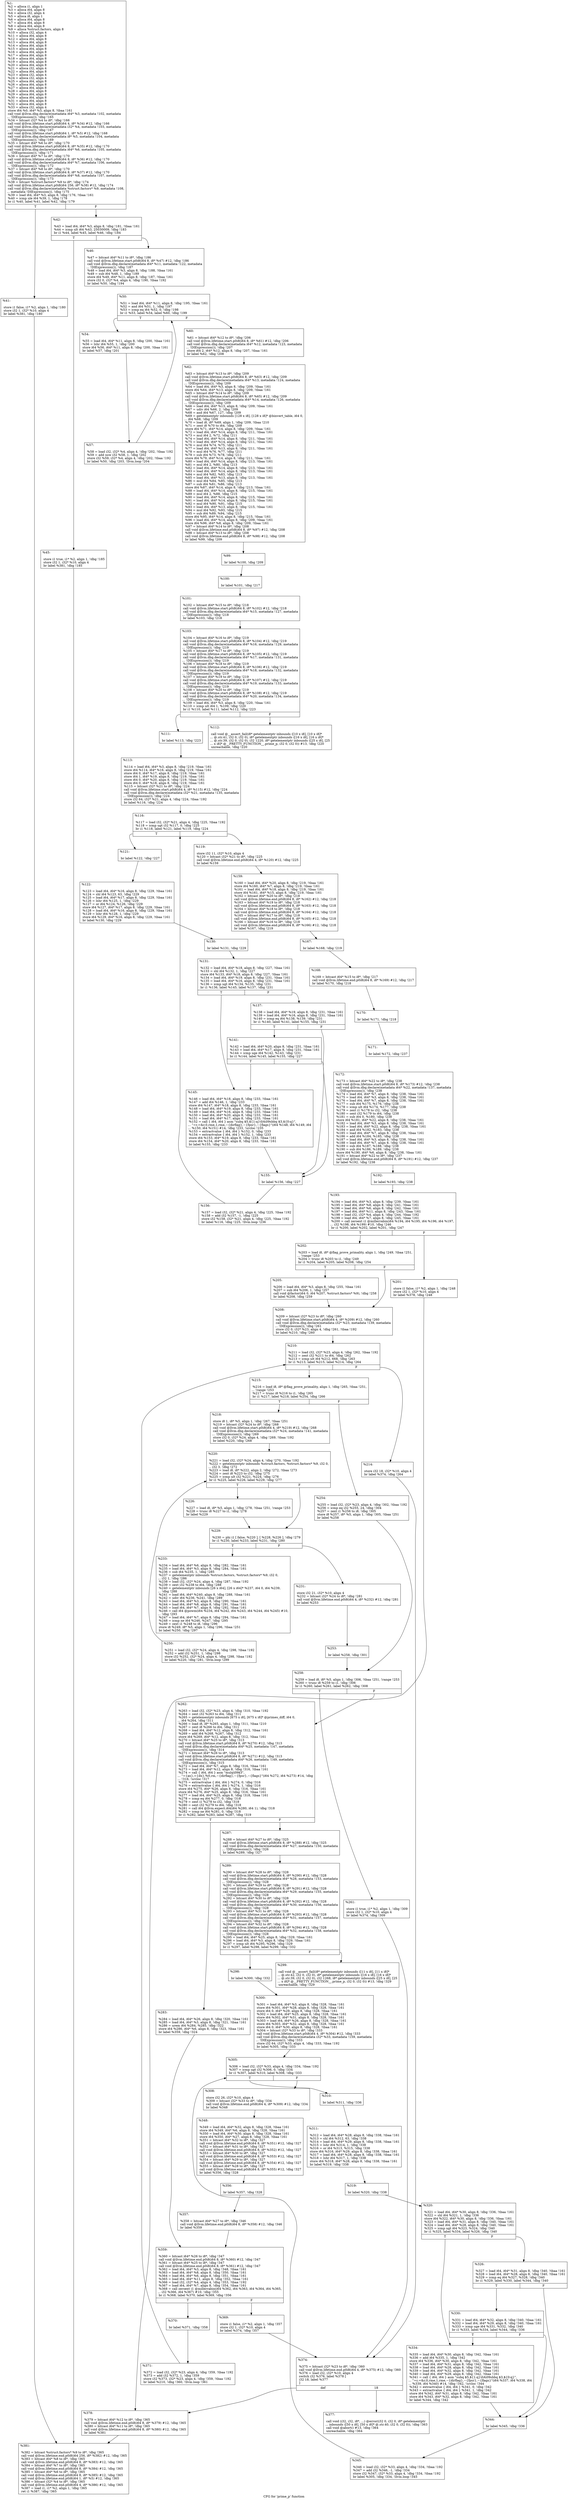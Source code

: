 digraph "CFG for 'prime_p' function" {
	label="CFG for 'prime_p' function";

	Node0x2538ce0 [shape=record,label="{%1:\l  %2 = alloca i1, align 1\l  %3 = alloca i64, align 8\l  %4 = alloca i32, align 4\l  %5 = alloca i8, align 1\l  %6 = alloca i64, align 8\l  %7 = alloca i64, align 8\l  %8 = alloca i64, align 8\l  %9 = alloca %struct.factors, align 8\l  %10 = alloca i32, align 4\l  %11 = alloca i64, align 8\l  %12 = alloca i64, align 8\l  %13 = alloca i64, align 8\l  %14 = alloca i64, align 8\l  %15 = alloca i64, align 8\l  %16 = alloca i64, align 8\l  %17 = alloca i64, align 8\l  %18 = alloca i64, align 8\l  %19 = alloca i64, align 8\l  %20 = alloca i64, align 8\l  %21 = alloca i32, align 4\l  %22 = alloca i64, align 8\l  %23 = alloca i32, align 4\l  %24 = alloca i32, align 4\l  %25 = alloca i64, align 8\l  %26 = alloca i64, align 8\l  %27 = alloca i64, align 8\l  %28 = alloca i64, align 8\l  %29 = alloca i64, align 8\l  %30 = alloca i64, align 8\l  %31 = alloca i64, align 8\l  %32 = alloca i64, align 8\l  %33 = alloca i32, align 4\l  store i64 %0, i64* %3, align 8, !tbaa !161\l  call void @llvm.dbg.declare(metadata i64* %3, metadata !102, metadata\l... !DIExpression()), !dbg !165\l  %34 = bitcast i32* %4 to i8*, !dbg !166\l  call void @llvm.lifetime.start.p0i8(i64 4, i8* %34) #12, !dbg !166\l  call void @llvm.dbg.declare(metadata i32* %4, metadata !103, metadata\l... !DIExpression()), !dbg !167\l  call void @llvm.lifetime.start.p0i8(i64 1, i8* %5) #12, !dbg !168\l  call void @llvm.dbg.declare(metadata i8* %5, metadata !104, metadata\l... !DIExpression()), !dbg !169\l  %35 = bitcast i64* %6 to i8*, !dbg !170\l  call void @llvm.lifetime.start.p0i8(i64 8, i8* %35) #12, !dbg !170\l  call void @llvm.dbg.declare(metadata i64* %6, metadata !105, metadata\l... !DIExpression()), !dbg !171\l  %36 = bitcast i64* %7 to i8*, !dbg !170\l  call void @llvm.lifetime.start.p0i8(i64 8, i8* %36) #12, !dbg !170\l  call void @llvm.dbg.declare(metadata i64* %7, metadata !106, metadata\l... !DIExpression()), !dbg !172\l  %37 = bitcast i64* %8 to i8*, !dbg !170\l  call void @llvm.lifetime.start.p0i8(i64 8, i8* %37) #12, !dbg !170\l  call void @llvm.dbg.declare(metadata i64* %8, metadata !107, metadata\l... !DIExpression()), !dbg !173\l  %38 = bitcast %struct.factors* %9 to i8*, !dbg !174\l  call void @llvm.lifetime.start.p0i8(i64 256, i8* %38) #12, !dbg !174\l  call void @llvm.dbg.declare(metadata %struct.factors* %9, metadata !108,\l... metadata !DIExpression()), !dbg !175\l  %39 = load i64, i64* %3, align 8, !dbg !176, !tbaa !161\l  %40 = icmp ule i64 %39, 1, !dbg !178\l  br i1 %40, label %41, label %42, !dbg !179\l|{<s0>T|<s1>F}}"];
	Node0x2538ce0:s0 -> Node0x2626470;
	Node0x2538ce0:s1 -> Node0x26264c0;
	Node0x2626470 [shape=record,label="{%41:\l\l  store i1 false, i1* %2, align 1, !dbg !180\l  store i32 1, i32* %10, align 4\l  br label %381, !dbg !180\l}"];
	Node0x2626470 -> Node0x2627dc0;
	Node0x26264c0 [shape=record,label="{%42:\l\l  %43 = load i64, i64* %3, align 8, !dbg !181, !tbaa !161\l  %44 = icmp ult i64 %43, 25030009, !dbg !183\l  br i1 %44, label %45, label %46, !dbg !184\l|{<s0>T|<s1>F}}"];
	Node0x26264c0:s0 -> Node0x2626510;
	Node0x26264c0:s1 -> Node0x2626560;
	Node0x2626510 [shape=record,label="{%45:\l\l  store i1 true, i1* %2, align 1, !dbg !185\l  store i32 1, i32* %10, align 4\l  br label %381, !dbg !185\l}"];
	Node0x2626510 -> Node0x2627dc0;
	Node0x2626560 [shape=record,label="{%46:\l\l  %47 = bitcast i64* %11 to i8*, !dbg !186\l  call void @llvm.lifetime.start.p0i8(i64 8, i8* %47) #12, !dbg !186\l  call void @llvm.dbg.declare(metadata i64* %11, metadata !122, metadata\l... !DIExpression()), !dbg !187\l  %48 = load i64, i64* %3, align 8, !dbg !188, !tbaa !161\l  %49 = sub i64 %48, 1, !dbg !189\l  store i64 %49, i64* %11, align 8, !dbg !187, !tbaa !161\l  store i32 0, i32* %4, align 4, !dbg !190, !tbaa !192\l  br label %50, !dbg !194\l}"];
	Node0x2626560 -> Node0x26265b0;
	Node0x26265b0 [shape=record,label="{%50:\l\l  %51 = load i64, i64* %11, align 8, !dbg !195, !tbaa !161\l  %52 = and i64 %51, 1, !dbg !197\l  %53 = icmp eq i64 %52, 0, !dbg !198\l  br i1 %53, label %54, label %60, !dbg !199\l|{<s0>T|<s1>F}}"];
	Node0x26265b0:s0 -> Node0x2626600;
	Node0x26265b0:s1 -> Node0x26266a0;
	Node0x2626600 [shape=record,label="{%54:\l\l  %55 = load i64, i64* %11, align 8, !dbg !200, !tbaa !161\l  %56 = lshr i64 %55, 1, !dbg !200\l  store i64 %56, i64* %11, align 8, !dbg !200, !tbaa !161\l  br label %57, !dbg !201\l}"];
	Node0x2626600 -> Node0x2626650;
	Node0x2626650 [shape=record,label="{%57:\l\l  %58 = load i32, i32* %4, align 4, !dbg !202, !tbaa !192\l  %59 = add nsw i32 %58, 1, !dbg !202\l  store i32 %59, i32* %4, align 4, !dbg !202, !tbaa !192\l  br label %50, !dbg !203, !llvm.loop !204\l}"];
	Node0x2626650 -> Node0x26265b0;
	Node0x26266a0 [shape=record,label="{%60:\l\l  %61 = bitcast i64* %12 to i8*, !dbg !206\l  call void @llvm.lifetime.start.p0i8(i64 8, i8* %61) #12, !dbg !206\l  call void @llvm.dbg.declare(metadata i64* %12, metadata !123, metadata\l... !DIExpression()), !dbg !207\l  store i64 2, i64* %12, align 8, !dbg !207, !tbaa !161\l  br label %62, !dbg !208\l}"];
	Node0x26266a0 -> Node0x26266f0;
	Node0x26266f0 [shape=record,label="{%62:\l\l  %63 = bitcast i64* %13 to i8*, !dbg !209\l  call void @llvm.lifetime.start.p0i8(i64 8, i8* %63) #12, !dbg !209\l  call void @llvm.dbg.declare(metadata i64* %13, metadata !124, metadata\l... !DIExpression()), !dbg !209\l  %64 = load i64, i64* %3, align 8, !dbg !209, !tbaa !161\l  store i64 %64, i64* %13, align 8, !dbg !209, !tbaa !161\l  %65 = bitcast i64* %14 to i8*, !dbg !209\l  call void @llvm.lifetime.start.p0i8(i64 8, i8* %65) #12, !dbg !209\l  call void @llvm.dbg.declare(metadata i64* %14, metadata !126, metadata\l... !DIExpression()), !dbg !209\l  %66 = load i64, i64* %13, align 8, !dbg !209, !tbaa !161\l  %67 = udiv i64 %66, 2, !dbg !209\l  %68 = and i64 %67, 127, !dbg !209\l  %69 = getelementptr inbounds [128 x i8], [128 x i8]* @binvert_table, i64 0,\l... i64 %68, !dbg !209\l  %70 = load i8, i8* %69, align 1, !dbg !209, !tbaa !210\l  %71 = zext i8 %70 to i64, !dbg !209\l  store i64 %71, i64* %14, align 8, !dbg !209, !tbaa !161\l  %72 = load i64, i64* %14, align 8, !dbg !211, !tbaa !161\l  %73 = mul i64 2, %72, !dbg !211\l  %74 = load i64, i64* %14, align 8, !dbg !211, !tbaa !161\l  %75 = load i64, i64* %14, align 8, !dbg !211, !tbaa !161\l  %76 = mul i64 %74, %75, !dbg !211\l  %77 = load i64, i64* %13, align 8, !dbg !211, !tbaa !161\l  %78 = mul i64 %76, %77, !dbg !211\l  %79 = sub i64 %73, %78, !dbg !211\l  store i64 %79, i64* %14, align 8, !dbg !211, !tbaa !161\l  %80 = load i64, i64* %14, align 8, !dbg !213, !tbaa !161\l  %81 = mul i64 2, %80, !dbg !213\l  %82 = load i64, i64* %14, align 8, !dbg !213, !tbaa !161\l  %83 = load i64, i64* %14, align 8, !dbg !213, !tbaa !161\l  %84 = mul i64 %82, %83, !dbg !213\l  %85 = load i64, i64* %13, align 8, !dbg !213, !tbaa !161\l  %86 = mul i64 %84, %85, !dbg !213\l  %87 = sub i64 %81, %86, !dbg !213\l  store i64 %87, i64* %14, align 8, !dbg !213, !tbaa !161\l  %88 = load i64, i64* %14, align 8, !dbg !215, !tbaa !161\l  %89 = mul i64 2, %88, !dbg !215\l  %90 = load i64, i64* %14, align 8, !dbg !215, !tbaa !161\l  %91 = load i64, i64* %14, align 8, !dbg !215, !tbaa !161\l  %92 = mul i64 %90, %91, !dbg !215\l  %93 = load i64, i64* %13, align 8, !dbg !215, !tbaa !161\l  %94 = mul i64 %92, %93, !dbg !215\l  %95 = sub i64 %89, %94, !dbg !215\l  store i64 %95, i64* %14, align 8, !dbg !215, !tbaa !161\l  %96 = load i64, i64* %14, align 8, !dbg !209, !tbaa !161\l  store i64 %96, i64* %8, align 8, !dbg !209, !tbaa !161\l  %97 = bitcast i64* %14 to i8*, !dbg !208\l  call void @llvm.lifetime.end.p0i8(i64 8, i8* %97) #12, !dbg !208\l  %98 = bitcast i64* %13 to i8*, !dbg !208\l  call void @llvm.lifetime.end.p0i8(i64 8, i8* %98) #12, !dbg !208\l  br label %99, !dbg !209\l}"];
	Node0x26266f0 -> Node0x2626740;
	Node0x2626740 [shape=record,label="{%99:\l\l  br label %100, !dbg !209\l}"];
	Node0x2626740 -> Node0x2626790;
	Node0x2626790 [shape=record,label="{%100:\l\l  br label %101, !dbg !217\l}"];
	Node0x2626790 -> Node0x26267e0;
	Node0x26267e0 [shape=record,label="{%101:\l\l  %102 = bitcast i64* %15 to i8*, !dbg !218\l  call void @llvm.lifetime.start.p0i8(i64 8, i8* %102) #12, !dbg !218\l  call void @llvm.dbg.declare(metadata i64* %15, metadata !127, metadata\l... !DIExpression()), !dbg !218\l  br label %103, !dbg !218\l}"];
	Node0x26267e0 -> Node0x2626830;
	Node0x2626830 [shape=record,label="{%103:\l\l  %104 = bitcast i64* %16 to i8*, !dbg !219\l  call void @llvm.lifetime.start.p0i8(i64 8, i8* %104) #12, !dbg !219\l  call void @llvm.dbg.declare(metadata i64* %16, metadata !129, metadata\l... !DIExpression()), !dbg !219\l  %105 = bitcast i64* %17 to i8*, !dbg !219\l  call void @llvm.lifetime.start.p0i8(i64 8, i8* %105) #12, !dbg !219\l  call void @llvm.dbg.declare(metadata i64* %17, metadata !131, metadata\l... !DIExpression()), !dbg !219\l  %106 = bitcast i64* %18 to i8*, !dbg !219\l  call void @llvm.lifetime.start.p0i8(i64 8, i8* %106) #12, !dbg !219\l  call void @llvm.dbg.declare(metadata i64* %18, metadata !132, metadata\l... !DIExpression()), !dbg !219\l  %107 = bitcast i64* %19 to i8*, !dbg !219\l  call void @llvm.lifetime.start.p0i8(i64 8, i8* %107) #12, !dbg !219\l  call void @llvm.dbg.declare(metadata i64* %19, metadata !133, metadata\l... !DIExpression()), !dbg !219\l  %108 = bitcast i64* %20 to i8*, !dbg !219\l  call void @llvm.lifetime.start.p0i8(i64 8, i8* %108) #12, !dbg !219\l  call void @llvm.dbg.declare(metadata i64* %20, metadata !134, metadata\l... !DIExpression()), !dbg !219\l  %109 = load i64, i64* %3, align 8, !dbg !220, !tbaa !161\l  %110 = icmp ult i64 1, %109, !dbg !220\l  br i1 %110, label %111, label %112, !dbg !223\l|{<s0>T|<s1>F}}"];
	Node0x2626830:s0 -> Node0x2626880;
	Node0x2626830:s1 -> Node0x26268d0;
	Node0x2626880 [shape=record,label="{%111:\l\l  br label %113, !dbg !223\l}"];
	Node0x2626880 -> Node0x2626920;
	Node0x26268d0 [shape=record,label="{%112:\l\l  call void @__assert_fail(i8* getelementptr inbounds ([10 x i8], [10 x i8]*\l... @.str.41, i32 0, i32 0), i8* getelementptr inbounds ([16 x i8], [16 x i8]*\l... @.str.39, i32 0, i32 0), i32 1220, i8* getelementptr inbounds ([25 x i8], [25\l... x i8]* @__PRETTY_FUNCTION__.prime_p, i32 0, i32 0)) #13, !dbg !220\l  unreachable, !dbg !220\l}"];
	Node0x2626920 [shape=record,label="{%113:\l\l  %114 = load i64, i64* %3, align 8, !dbg !219, !tbaa !161\l  store i64 %114, i64* %16, align 8, !dbg !219, !tbaa !161\l  store i64 0, i64* %17, align 8, !dbg !219, !tbaa !161\l  store i64 1, i64* %19, align 8, !dbg !219, !tbaa !161\l  store i64 0, i64* %20, align 8, !dbg !219, !tbaa !161\l  store i64 0, i64* %18, align 8, !dbg !219, !tbaa !161\l  %115 = bitcast i32* %21 to i8*, !dbg !224\l  call void @llvm.lifetime.start.p0i8(i64 4, i8* %115) #12, !dbg !224\l  call void @llvm.dbg.declare(metadata i32* %21, metadata !135, metadata\l... !DIExpression()), !dbg !224\l  store i32 64, i32* %21, align 4, !dbg !224, !tbaa !192\l  br label %116, !dbg !224\l}"];
	Node0x2626920 -> Node0x2626970;
	Node0x2626970 [shape=record,label="{%116:\l\l  %117 = load i32, i32* %21, align 4, !dbg !225, !tbaa !192\l  %118 = icmp ugt i32 %117, 0, !dbg !225\l  br i1 %118, label %121, label %119, !dbg !224\l|{<s0>T|<s1>F}}"];
	Node0x2626970:s0 -> Node0x2626a10;
	Node0x2626970:s1 -> Node0x26269c0;
	Node0x26269c0 [shape=record,label="{%119:\l\l  store i32 11, i32* %10, align 4\l  %120 = bitcast i32* %21 to i8*, !dbg !225\l  call void @llvm.lifetime.end.p0i8(i64 4, i8* %120) #12, !dbg !225\l  br label %159\l}"];
	Node0x26269c0 -> Node0x2626ce0;
	Node0x2626a10 [shape=record,label="{%121:\l\l  br label %122, !dbg !227\l}"];
	Node0x2626a10 -> Node0x2626a60;
	Node0x2626a60 [shape=record,label="{%122:\l\l  %123 = load i64, i64* %16, align 8, !dbg !229, !tbaa !161\l  %124 = shl i64 %123, 63, !dbg !229\l  %125 = load i64, i64* %17, align 8, !dbg !229, !tbaa !161\l  %126 = lshr i64 %125, 1, !dbg !229\l  %127 = or i64 %124, %126, !dbg !229\l  store i64 %127, i64* %17, align 8, !dbg !229, !tbaa !161\l  %128 = load i64, i64* %16, align 8, !dbg !229, !tbaa !161\l  %129 = lshr i64 %128, 1, !dbg !229\l  store i64 %129, i64* %16, align 8, !dbg !229, !tbaa !161\l  br label %130, !dbg !229\l}"];
	Node0x2626a60 -> Node0x2626ab0;
	Node0x2626ab0 [shape=record,label="{%130:\l\l  br label %131, !dbg !229\l}"];
	Node0x2626ab0 -> Node0x2626b00;
	Node0x2626b00 [shape=record,label="{%131:\l\l  %132 = load i64, i64* %18, align 8, !dbg !227, !tbaa !161\l  %133 = shl i64 %132, 1, !dbg !227\l  store i64 %133, i64* %18, align 8, !dbg !227, !tbaa !161\l  %134 = load i64, i64* %19, align 8, !dbg !231, !tbaa !161\l  %135 = load i64, i64* %16, align 8, !dbg !231, !tbaa !161\l  %136 = icmp ugt i64 %134, %135, !dbg !231\l  br i1 %136, label %145, label %137, !dbg !231\l|{<s0>T|<s1>F}}"];
	Node0x2626b00:s0 -> Node0x2626bf0;
	Node0x2626b00:s1 -> Node0x2626b50;
	Node0x2626b50 [shape=record,label="{%137:\l\l  %138 = load i64, i64* %19, align 8, !dbg !231, !tbaa !161\l  %139 = load i64, i64* %16, align 8, !dbg !231, !tbaa !161\l  %140 = icmp eq i64 %138, %139, !dbg !231\l  br i1 %140, label %141, label %155, !dbg !231\l|{<s0>T|<s1>F}}"];
	Node0x2626b50:s0 -> Node0x2626ba0;
	Node0x2626b50:s1 -> Node0x2626c40;
	Node0x2626ba0 [shape=record,label="{%141:\l\l  %142 = load i64, i64* %20, align 8, !dbg !231, !tbaa !161\l  %143 = load i64, i64* %17, align 8, !dbg !231, !tbaa !161\l  %144 = icmp uge i64 %142, %143, !dbg !231\l  br i1 %144, label %145, label %155, !dbg !227\l|{<s0>T|<s1>F}}"];
	Node0x2626ba0:s0 -> Node0x2626bf0;
	Node0x2626ba0:s1 -> Node0x2626c40;
	Node0x2626bf0 [shape=record,label="{%145:\l\l  %146 = load i64, i64* %18, align 8, !dbg !233, !tbaa !161\l  %147 = add i64 %146, 1, !dbg !233\l  store i64 %147, i64* %18, align 8, !dbg !233, !tbaa !161\l  %148 = load i64, i64* %19, align 8, !dbg !233, !tbaa !161\l  %149 = load i64, i64* %16, align 8, !dbg !233, !tbaa !161\l  %150 = load i64, i64* %20, align 8, !dbg !233, !tbaa !161\l  %151 = load i64, i64* %17, align 8, !dbg !233, !tbaa !161\l  %152 = call \{ i64, i64 \} asm \"subq $5,$\{1:q\}\\0A\\09sbbq $3,$\{0:q\}\",\l... \"=r,=&r,0,rme,1,rme,~\{dirflag\},~\{fpsr\},~\{flags\}\"(i64 %148, i64 %149, i64\l... %150, i64 %151) #14, !dbg !233, !srcloc !235\l  %153 = extractvalue \{ i64, i64 \} %152, 0, !dbg !233\l  %154 = extractvalue \{ i64, i64 \} %152, 1, !dbg !233\l  store i64 %153, i64* %19, align 8, !dbg !233, !tbaa !161\l  store i64 %154, i64* %20, align 8, !dbg !233, !tbaa !161\l  br label %155, !dbg !233\l}"];
	Node0x2626bf0 -> Node0x2626c40;
	Node0x2626c40 [shape=record,label="{%155:\l\l  br label %156, !dbg !227\l}"];
	Node0x2626c40 -> Node0x2626c90;
	Node0x2626c90 [shape=record,label="{%156:\l\l  %157 = load i32, i32* %21, align 4, !dbg !225, !tbaa !192\l  %158 = add i32 %157, -1, !dbg !225\l  store i32 %158, i32* %21, align 4, !dbg !225, !tbaa !192\l  br label %116, !dbg !225, !llvm.loop !236\l}"];
	Node0x2626c90 -> Node0x2626970;
	Node0x2626ce0 [shape=record,label="{%159:\l\l  %160 = load i64, i64* %20, align 8, !dbg !219, !tbaa !161\l  store i64 %160, i64* %7, align 8, !dbg !219, !tbaa !161\l  %161 = load i64, i64* %18, align 8, !dbg !219, !tbaa !161\l  store i64 %161, i64* %15, align 8, !dbg !219, !tbaa !161\l  %162 = bitcast i64* %20 to i8*, !dbg !218\l  call void @llvm.lifetime.end.p0i8(i64 8, i8* %162) #12, !dbg !218\l  %163 = bitcast i64* %19 to i8*, !dbg !218\l  call void @llvm.lifetime.end.p0i8(i64 8, i8* %163) #12, !dbg !218\l  %164 = bitcast i64* %18 to i8*, !dbg !218\l  call void @llvm.lifetime.end.p0i8(i64 8, i8* %164) #12, !dbg !218\l  %165 = bitcast i64* %17 to i8*, !dbg !218\l  call void @llvm.lifetime.end.p0i8(i64 8, i8* %165) #12, !dbg !218\l  %166 = bitcast i64* %16 to i8*, !dbg !218\l  call void @llvm.lifetime.end.p0i8(i64 8, i8* %166) #12, !dbg !218\l  br label %167, !dbg !219\l}"];
	Node0x2626ce0 -> Node0x2626d30;
	Node0x2626d30 [shape=record,label="{%167:\l\l  br label %168, !dbg !219\l}"];
	Node0x2626d30 -> Node0x2626d80;
	Node0x2626d80 [shape=record,label="{%168:\l\l  %169 = bitcast i64* %15 to i8*, !dbg !217\l  call void @llvm.lifetime.end.p0i8(i64 8, i8* %169) #12, !dbg !217\l  br label %170, !dbg !218\l}"];
	Node0x2626d80 -> Node0x2626dd0;
	Node0x2626dd0 [shape=record,label="{%170:\l\l  br label %171, !dbg !218\l}"];
	Node0x2626dd0 -> Node0x2626e20;
	Node0x2626e20 [shape=record,label="{%171:\l\l  br label %172, !dbg !237\l}"];
	Node0x2626e20 -> Node0x2626e70;
	Node0x2626e70 [shape=record,label="{%172:\l\l  %173 = bitcast i64* %22 to i8*, !dbg !238\l  call void @llvm.lifetime.start.p0i8(i64 8, i8* %173) #12, !dbg !238\l  call void @llvm.dbg.declare(metadata i64* %22, metadata !137, metadata\l... !DIExpression()), !dbg !238\l  %174 = load i64, i64* %7, align 8, !dbg !238, !tbaa !161\l  %175 = load i64, i64* %3, align 8, !dbg !238, !tbaa !161\l  %176 = load i64, i64* %7, align 8, !dbg !238, !tbaa !161\l  %177 = sub i64 %175, %176, !dbg !238\l  %178 = icmp ult i64 %174, %177, !dbg !238\l  %179 = zext i1 %178 to i32, !dbg !238\l  %180 = sext i32 %179 to i64, !dbg !238\l  %181 = sub i64 0, %180, !dbg !238\l  store i64 %181, i64* %22, align 8, !dbg !238, !tbaa !161\l  %182 = load i64, i64* %3, align 8, !dbg !238, !tbaa !161\l  %183 = load i64, i64* %22, align 8, !dbg !238, !tbaa !161\l  %184 = and i64 %182, %183, !dbg !238\l  %185 = load i64, i64* %7, align 8, !dbg !238, !tbaa !161\l  %186 = add i64 %184, %185, !dbg !238\l  %187 = load i64, i64* %3, align 8, !dbg !238, !tbaa !161\l  %188 = load i64, i64* %7, align 8, !dbg !238, !tbaa !161\l  %189 = sub i64 %187, %188, !dbg !238\l  %190 = sub i64 %186, %189, !dbg !238\l  store i64 %190, i64* %6, align 8, !dbg !238, !tbaa !161\l  %191 = bitcast i64* %22 to i8*, !dbg !237\l  call void @llvm.lifetime.end.p0i8(i64 8, i8* %191) #12, !dbg !237\l  br label %192, !dbg !238\l}"];
	Node0x2626e70 -> Node0x2626ec0;
	Node0x2626ec0 [shape=record,label="{%192:\l\l  br label %193, !dbg !238\l}"];
	Node0x2626ec0 -> Node0x2626f10;
	Node0x2626f10 [shape=record,label="{%193:\l\l  %194 = load i64, i64* %3, align 8, !dbg !239, !tbaa !161\l  %195 = load i64, i64* %8, align 8, !dbg !241, !tbaa !161\l  %196 = load i64, i64* %6, align 8, !dbg !242, !tbaa !161\l  %197 = load i64, i64* %11, align 8, !dbg !243, !tbaa !161\l  %198 = load i32, i32* %4, align 4, !dbg !244, !tbaa !192\l  %199 = load i64, i64* %7, align 8, !dbg !245, !tbaa !161\l  %200 = call zeroext i1 @millerrabin(i64 %194, i64 %195, i64 %196, i64 %197,\l... i32 %198, i64 %199) #10, !dbg !246\l  br i1 %200, label %202, label %201, !dbg !247\l|{<s0>T|<s1>F}}"];
	Node0x2626f10:s0 -> Node0x2626fb0;
	Node0x2626f10:s1 -> Node0x2626f60;
	Node0x2626f60 [shape=record,label="{%201:\l\l  store i1 false, i1* %2, align 1, !dbg !248\l  store i32 1, i32* %10, align 4\l  br label %378, !dbg !248\l}"];
	Node0x2626f60 -> Node0x2627d70;
	Node0x2626fb0 [shape=record,label="{%202:\l\l  %203 = load i8, i8* @flag_prove_primality, align 1, !dbg !249, !tbaa !251,\l... !range !253\l  %204 = trunc i8 %203 to i1, !dbg !249\l  br i1 %204, label %205, label %208, !dbg !254\l|{<s0>T|<s1>F}}"];
	Node0x2626fb0:s0 -> Node0x2627000;
	Node0x2626fb0:s1 -> Node0x2627050;
	Node0x2627000 [shape=record,label="{%205:\l\l  %206 = load i64, i64* %3, align 8, !dbg !255, !tbaa !161\l  %207 = sub i64 %206, 1, !dbg !257\l  call void @factor(i64 0, i64 %207, %struct.factors* %9), !dbg !258\l  br label %208, !dbg !259\l}"];
	Node0x2627000 -> Node0x2627050;
	Node0x2627050 [shape=record,label="{%208:\l\l  %209 = bitcast i32* %23 to i8*, !dbg !260\l  call void @llvm.lifetime.start.p0i8(i64 4, i8* %209) #12, !dbg !260\l  call void @llvm.dbg.declare(metadata i32* %23, metadata !139, metadata\l... !DIExpression()), !dbg !261\l  store i32 0, i32* %23, align 4, !dbg !261, !tbaa !192\l  br label %210, !dbg !260\l}"];
	Node0x2627050 -> Node0x26270a0;
	Node0x26270a0 [shape=record,label="{%210:\l\l  %211 = load i32, i32* %23, align 4, !dbg !262, !tbaa !192\l  %212 = zext i32 %211 to i64, !dbg !262\l  %213 = icmp ult i64 %212, 668, !dbg !263\l  br i1 %213, label %215, label %214, !dbg !264\l|{<s0>T|<s1>F}}"];
	Node0x26270a0:s0 -> Node0x2627140;
	Node0x26270a0:s1 -> Node0x26270f0;
	Node0x26270f0 [shape=record,label="{%214:\l\l  store i32 18, i32* %10, align 4\l  br label %374, !dbg !264\l}"];
	Node0x26270f0 -> Node0x2627cd0;
	Node0x2627140 [shape=record,label="{%215:\l\l  %216 = load i8, i8* @flag_prove_primality, align 1, !dbg !265, !tbaa !251,\l... !range !253\l  %217 = trunc i8 %216 to i1, !dbg !265\l  br i1 %217, label %218, label %254, !dbg !266\l|{<s0>T|<s1>F}}"];
	Node0x2627140:s0 -> Node0x2627190;
	Node0x2627140:s1 -> Node0x2627410;
	Node0x2627190 [shape=record,label="{%218:\l\l  store i8 1, i8* %5, align 1, !dbg !267, !tbaa !251\l  %219 = bitcast i32* %24 to i8*, !dbg !268\l  call void @llvm.lifetime.start.p0i8(i64 4, i8* %219) #12, !dbg !268\l  call void @llvm.dbg.declare(metadata i32* %24, metadata !141, metadata\l... !DIExpression()), !dbg !269\l  store i32 0, i32* %24, align 4, !dbg !269, !tbaa !192\l  br label %220, !dbg !268\l}"];
	Node0x2627190 -> Node0x26271e0;
	Node0x26271e0 [shape=record,label="{%220:\l\l  %221 = load i32, i32* %24, align 4, !dbg !270, !tbaa !192\l  %222 = getelementptr inbounds %struct.factors, %struct.factors* %9, i32 0,\l... i32 3, !dbg !272\l  %223 = load i8, i8* %222, align 2, !dbg !272, !tbaa !273\l  %224 = zext i8 %223 to i32, !dbg !275\l  %225 = icmp ult i32 %221, %224, !dbg !276\l  br i1 %225, label %226, label %229, !dbg !277\l|{<s0>T|<s1>F}}"];
	Node0x26271e0:s0 -> Node0x2627230;
	Node0x26271e0:s1 -> Node0x2627280;
	Node0x2627230 [shape=record,label="{%226:\l\l  %227 = load i8, i8* %5, align 1, !dbg !278, !tbaa !251, !range !253\l  %228 = trunc i8 %227 to i1, !dbg !278\l  br label %229\l}"];
	Node0x2627230 -> Node0x2627280;
	Node0x2627280 [shape=record,label="{%229:\l\l  %230 = phi i1 [ false, %220 ], [ %228, %226 ], !dbg !279\l  br i1 %230, label %233, label %231, !dbg !280\l|{<s0>T|<s1>F}}"];
	Node0x2627280:s0 -> Node0x2627320;
	Node0x2627280:s1 -> Node0x26272d0;
	Node0x26272d0 [shape=record,label="{%231:\l\l  store i32 21, i32* %10, align 4\l  %232 = bitcast i32* %24 to i8*, !dbg !281\l  call void @llvm.lifetime.end.p0i8(i64 4, i8* %232) #12, !dbg !281\l  br label %253\l}"];
	Node0x26272d0 -> Node0x26273c0;
	Node0x2627320 [shape=record,label="{%233:\l\l  %234 = load i64, i64* %6, align 8, !dbg !282, !tbaa !161\l  %235 = load i64, i64* %3, align 8, !dbg !284, !tbaa !161\l  %236 = sub i64 %235, 1, !dbg !285\l  %237 = getelementptr inbounds %struct.factors, %struct.factors* %9, i32 0,\l... i32 1, !dbg !286\l  %238 = load i32, i32* %24, align 4, !dbg !287, !tbaa !192\l  %239 = zext i32 %238 to i64, !dbg !288\l  %240 = getelementptr inbounds [26 x i64], [26 x i64]* %237, i64 0, i64 %239,\l... !dbg !288\l  %241 = load i64, i64* %240, align 8, !dbg !288, !tbaa !161\l  %242 = udiv i64 %236, %241, !dbg !289\l  %243 = load i64, i64* %3, align 8, !dbg !290, !tbaa !161\l  %244 = load i64, i64* %8, align 8, !dbg !291, !tbaa !161\l  %245 = load i64, i64* %7, align 8, !dbg !292, !tbaa !161\l  %246 = call i64 @powm(i64 %234, i64 %242, i64 %243, i64 %244, i64 %245) #10,\l... !dbg !293\l  %247 = load i64, i64* %7, align 8, !dbg !294, !tbaa !161\l  %248 = icmp ne i64 %246, %247, !dbg !295\l  %249 = zext i1 %248 to i8, !dbg !296\l  store i8 %249, i8* %5, align 1, !dbg !296, !tbaa !251\l  br label %250, !dbg !297\l}"];
	Node0x2627320 -> Node0x2627370;
	Node0x2627370 [shape=record,label="{%250:\l\l  %251 = load i32, i32* %24, align 4, !dbg !298, !tbaa !192\l  %252 = add i32 %251, 1, !dbg !298\l  store i32 %252, i32* %24, align 4, !dbg !298, !tbaa !192\l  br label %220, !dbg !281, !llvm.loop !299\l}"];
	Node0x2627370 -> Node0x26271e0;
	Node0x26273c0 [shape=record,label="{%253:\l\l  br label %258, !dbg !301\l}"];
	Node0x26273c0 -> Node0x2627460;
	Node0x2627410 [shape=record,label="{%254:\l\l  %255 = load i32, i32* %23, align 4, !dbg !302, !tbaa !192\l  %256 = icmp eq i32 %255, 24, !dbg !304\l  %257 = zext i1 %256 to i8, !dbg !305\l  store i8 %257, i8* %5, align 1, !dbg !305, !tbaa !251\l  br label %258\l}"];
	Node0x2627410 -> Node0x2627460;
	Node0x2627460 [shape=record,label="{%258:\l\l  %259 = load i8, i8* %5, align 1, !dbg !306, !tbaa !251, !range !253\l  %260 = trunc i8 %259 to i1, !dbg !306\l  br i1 %260, label %261, label %262, !dbg !308\l|{<s0>T|<s1>F}}"];
	Node0x2627460:s0 -> Node0x26274b0;
	Node0x2627460:s1 -> Node0x2627500;
	Node0x26274b0 [shape=record,label="{%261:\l\l  store i1 true, i1* %2, align 1, !dbg !309\l  store i32 1, i32* %10, align 4\l  br label %374, !dbg !309\l}"];
	Node0x26274b0 -> Node0x2627cd0;
	Node0x2627500 [shape=record,label="{%262:\l\l  %263 = load i32, i32* %23, align 4, !dbg !310, !tbaa !192\l  %264 = zext i32 %263 to i64, !dbg !311\l  %265 = getelementptr inbounds [675 x i8], [675 x i8]* @primes_diff, i64 0,\l... i64 %264, !dbg !311\l  %266 = load i8, i8* %265, align 1, !dbg !311, !tbaa !210\l  %267 = zext i8 %266 to i64, !dbg !311\l  %268 = load i64, i64* %12, align 8, !dbg !312, !tbaa !161\l  %269 = add i64 %268, %267, !dbg !312\l  store i64 %269, i64* %12, align 8, !dbg !312, !tbaa !161\l  %270 = bitcast i64* %25 to i8*, !dbg !313\l  call void @llvm.lifetime.start.p0i8(i64 8, i8* %270) #12, !dbg !313\l  call void @llvm.dbg.declare(metadata i64* %25, metadata !147, metadata\l... !DIExpression()), !dbg !314\l  %271 = bitcast i64* %26 to i8*, !dbg !313\l  call void @llvm.lifetime.start.p0i8(i64 8, i8* %271) #12, !dbg !313\l  call void @llvm.dbg.declare(metadata i64* %26, metadata !149, metadata\l... !DIExpression()), !dbg !315\l  %272 = load i64, i64* %7, align 8, !dbg !316, !tbaa !161\l  %273 = load i64, i64* %12, align 8, !dbg !316, !tbaa !161\l  %274 = call \{ i64, i64 \} asm \"mulq\\09$3\",\l... \"=\{ax\},=\{dx\},%0,rm,~\{dirflag\},~\{fpsr\},~\{flags\}\"(i64 %272, i64 %273) #14, !dbg\l... !316, !srcloc !317\l  %275 = extractvalue \{ i64, i64 \} %274, 0, !dbg !316\l  %276 = extractvalue \{ i64, i64 \} %274, 1, !dbg !316\l  store i64 %275, i64* %26, align 8, !dbg !316, !tbaa !161\l  store i64 %276, i64* %25, align 8, !dbg !316, !tbaa !161\l  %277 = load i64, i64* %25, align 8, !dbg !318, !tbaa !161\l  %278 = icmp eq i64 %277, 0, !dbg !318\l  %279 = zext i1 %278 to i32, !dbg !318\l  %280 = sext i32 %279 to i64, !dbg !318\l  %281 = call i64 @llvm.expect.i64(i64 %280, i64 1), !dbg !318\l  %282 = icmp ne i64 %281, 0, !dbg !318\l  br i1 %282, label %283, label %287, !dbg !319\l|{<s0>T|<s1>F}}"];
	Node0x2627500:s0 -> Node0x2627550;
	Node0x2627500:s1 -> Node0x26275a0;
	Node0x2627550 [shape=record,label="{%283:\l\l  %284 = load i64, i64* %26, align 8, !dbg !320, !tbaa !161\l  %285 = load i64, i64* %3, align 8, !dbg !321, !tbaa !161\l  %286 = urem i64 %284, %285, !dbg !322\l  store i64 %286, i64* %6, align 8, !dbg !323, !tbaa !161\l  br label %359, !dbg !324\l}"];
	Node0x2627550 -> Node0x2627b90;
	Node0x26275a0 [shape=record,label="{%287:\l\l  %288 = bitcast i64* %27 to i8*, !dbg !325\l  call void @llvm.lifetime.start.p0i8(i64 8, i8* %288) #12, !dbg !325\l  call void @llvm.dbg.declare(metadata i64* %27, metadata !150, metadata\l... !DIExpression()), !dbg !326\l  br label %289, !dbg !327\l}"];
	Node0x26275a0 -> Node0x26275f0;
	Node0x26275f0 [shape=record,label="{%289:\l\l  %290 = bitcast i64* %28 to i8*, !dbg !328\l  call void @llvm.lifetime.start.p0i8(i64 8, i8* %290) #12, !dbg !328\l  call void @llvm.dbg.declare(metadata i64* %28, metadata !153, metadata\l... !DIExpression()), !dbg !328\l  %291 = bitcast i64* %29 to i8*, !dbg !328\l  call void @llvm.lifetime.start.p0i8(i64 8, i8* %291) #12, !dbg !328\l  call void @llvm.dbg.declare(metadata i64* %29, metadata !155, metadata\l... !DIExpression()), !dbg !328\l  %292 = bitcast i64* %30 to i8*, !dbg !328\l  call void @llvm.lifetime.start.p0i8(i64 8, i8* %292) #12, !dbg !328\l  call void @llvm.dbg.declare(metadata i64* %30, metadata !156, metadata\l... !DIExpression()), !dbg !328\l  %293 = bitcast i64* %31 to i8*, !dbg !328\l  call void @llvm.lifetime.start.p0i8(i64 8, i8* %293) #12, !dbg !328\l  call void @llvm.dbg.declare(metadata i64* %31, metadata !157, metadata\l... !DIExpression()), !dbg !328\l  %294 = bitcast i64* %32 to i8*, !dbg !328\l  call void @llvm.lifetime.start.p0i8(i64 8, i8* %294) #12, !dbg !328\l  call void @llvm.dbg.declare(metadata i64* %32, metadata !158, metadata\l... !DIExpression()), !dbg !328\l  %295 = load i64, i64* %25, align 8, !dbg !329, !tbaa !161\l  %296 = load i64, i64* %3, align 8, !dbg !329, !tbaa !161\l  %297 = icmp ult i64 %295, %296, !dbg !329\l  br i1 %297, label %298, label %299, !dbg !332\l|{<s0>T|<s1>F}}"];
	Node0x26275f0:s0 -> Node0x2627640;
	Node0x26275f0:s1 -> Node0x2627690;
	Node0x2627640 [shape=record,label="{%298:\l\l  br label %300, !dbg !332\l}"];
	Node0x2627640 -> Node0x26276e0;
	Node0x2627690 [shape=record,label="{%299:\l\l  call void @__assert_fail(i8* getelementptr inbounds ([11 x i8], [11 x i8]*\l... @.str.42, i32 0, i32 0), i8* getelementptr inbounds ([16 x i8], [16 x i8]*\l... @.str.39, i32 0, i32 0), i32 1268, i8* getelementptr inbounds ([25 x i8], [25\l... x i8]* @__PRETTY_FUNCTION__.prime_p, i32 0, i32 0)) #13, !dbg !329\l  unreachable, !dbg !329\l}"];
	Node0x26276e0 [shape=record,label="{%300:\l\l  %301 = load i64, i64* %3, align 8, !dbg !328, !tbaa !161\l  store i64 %301, i64* %28, align 8, !dbg !328, !tbaa !161\l  store i64 0, i64* %29, align 8, !dbg !328, !tbaa !161\l  %302 = load i64, i64* %25, align 8, !dbg !328, !tbaa !161\l  store i64 %302, i64* %31, align 8, !dbg !328, !tbaa !161\l  %303 = load i64, i64* %26, align 8, !dbg !328, !tbaa !161\l  store i64 %303, i64* %32, align 8, !dbg !328, !tbaa !161\l  store i64 0, i64* %30, align 8, !dbg !328, !tbaa !161\l  %304 = bitcast i32* %33 to i8*, !dbg !333\l  call void @llvm.lifetime.start.p0i8(i64 4, i8* %304) #12, !dbg !333\l  call void @llvm.dbg.declare(metadata i32* %33, metadata !159, metadata\l... !DIExpression()), !dbg !333\l  store i32 64, i32* %33, align 4, !dbg !333, !tbaa !192\l  br label %305, !dbg !333\l}"];
	Node0x26276e0 -> Node0x2627730;
	Node0x2627730 [shape=record,label="{%305:\l\l  %306 = load i32, i32* %33, align 4, !dbg !334, !tbaa !192\l  %307 = icmp ugt i32 %306, 0, !dbg !334\l  br i1 %307, label %310, label %308, !dbg !333\l|{<s0>T|<s1>F}}"];
	Node0x2627730:s0 -> Node0x26277d0;
	Node0x2627730:s1 -> Node0x2627780;
	Node0x2627780 [shape=record,label="{%308:\l\l  store i32 26, i32* %10, align 4\l  %309 = bitcast i32* %33 to i8*, !dbg !334\l  call void @llvm.lifetime.end.p0i8(i64 4, i8* %309) #12, !dbg !334\l  br label %348\l}"];
	Node0x2627780 -> Node0x2627aa0;
	Node0x26277d0 [shape=record,label="{%310:\l\l  br label %311, !dbg !336\l}"];
	Node0x26277d0 -> Node0x2627820;
	Node0x2627820 [shape=record,label="{%311:\l\l  %312 = load i64, i64* %28, align 8, !dbg !338, !tbaa !161\l  %313 = shl i64 %312, 63, !dbg !338\l  %314 = load i64, i64* %29, align 8, !dbg !338, !tbaa !161\l  %315 = lshr i64 %314, 1, !dbg !338\l  %316 = or i64 %313, %315, !dbg !338\l  store i64 %316, i64* %29, align 8, !dbg !338, !tbaa !161\l  %317 = load i64, i64* %28, align 8, !dbg !338, !tbaa !161\l  %318 = lshr i64 %317, 1, !dbg !338\l  store i64 %318, i64* %28, align 8, !dbg !338, !tbaa !161\l  br label %319, !dbg !338\l}"];
	Node0x2627820 -> Node0x2627870;
	Node0x2627870 [shape=record,label="{%319:\l\l  br label %320, !dbg !338\l}"];
	Node0x2627870 -> Node0x26278c0;
	Node0x26278c0 [shape=record,label="{%320:\l\l  %321 = load i64, i64* %30, align 8, !dbg !336, !tbaa !161\l  %322 = shl i64 %321, 1, !dbg !336\l  store i64 %322, i64* %30, align 8, !dbg !336, !tbaa !161\l  %323 = load i64, i64* %31, align 8, !dbg !340, !tbaa !161\l  %324 = load i64, i64* %28, align 8, !dbg !340, !tbaa !161\l  %325 = icmp ugt i64 %323, %324, !dbg !340\l  br i1 %325, label %334, label %326, !dbg !340\l|{<s0>T|<s1>F}}"];
	Node0x26278c0:s0 -> Node0x26279b0;
	Node0x26278c0:s1 -> Node0x2627910;
	Node0x2627910 [shape=record,label="{%326:\l\l  %327 = load i64, i64* %31, align 8, !dbg !340, !tbaa !161\l  %328 = load i64, i64* %28, align 8, !dbg !340, !tbaa !161\l  %329 = icmp eq i64 %327, %328, !dbg !340\l  br i1 %329, label %330, label %344, !dbg !340\l|{<s0>T|<s1>F}}"];
	Node0x2627910:s0 -> Node0x2627960;
	Node0x2627910:s1 -> Node0x2627a00;
	Node0x2627960 [shape=record,label="{%330:\l\l  %331 = load i64, i64* %32, align 8, !dbg !340, !tbaa !161\l  %332 = load i64, i64* %29, align 8, !dbg !340, !tbaa !161\l  %333 = icmp uge i64 %331, %332, !dbg !340\l  br i1 %333, label %334, label %344, !dbg !336\l|{<s0>T|<s1>F}}"];
	Node0x2627960:s0 -> Node0x26279b0;
	Node0x2627960:s1 -> Node0x2627a00;
	Node0x26279b0 [shape=record,label="{%334:\l\l  %335 = load i64, i64* %30, align 8, !dbg !342, !tbaa !161\l  %336 = add i64 %335, 1, !dbg !342\l  store i64 %336, i64* %30, align 8, !dbg !342, !tbaa !161\l  %337 = load i64, i64* %31, align 8, !dbg !342, !tbaa !161\l  %338 = load i64, i64* %28, align 8, !dbg !342, !tbaa !161\l  %339 = load i64, i64* %32, align 8, !dbg !342, !tbaa !161\l  %340 = load i64, i64* %29, align 8, !dbg !342, !tbaa !161\l  %341 = call \{ i64, i64 \} asm \"subq $5,$\{1:q\}\\0A\\09sbbq $3,$\{0:q\}\",\l... \"=r,=&r,0,rme,1,rme,~\{dirflag\},~\{fpsr\},~\{flags\}\"(i64 %337, i64 %338, i64\l... %339, i64 %340) #14, !dbg !342, !srcloc !344\l  %342 = extractvalue \{ i64, i64 \} %341, 0, !dbg !342\l  %343 = extractvalue \{ i64, i64 \} %341, 1, !dbg !342\l  store i64 %342, i64* %31, align 8, !dbg !342, !tbaa !161\l  store i64 %343, i64* %32, align 8, !dbg !342, !tbaa !161\l  br label %344, !dbg !342\l}"];
	Node0x26279b0 -> Node0x2627a00;
	Node0x2627a00 [shape=record,label="{%344:\l\l  br label %345, !dbg !336\l}"];
	Node0x2627a00 -> Node0x2627a50;
	Node0x2627a50 [shape=record,label="{%345:\l\l  %346 = load i32, i32* %33, align 4, !dbg !334, !tbaa !192\l  %347 = add i32 %346, -1, !dbg !334\l  store i32 %347, i32* %33, align 4, !dbg !334, !tbaa !192\l  br label %305, !dbg !334, !llvm.loop !345\l}"];
	Node0x2627a50 -> Node0x2627730;
	Node0x2627aa0 [shape=record,label="{%348:\l\l  %349 = load i64, i64* %32, align 8, !dbg !328, !tbaa !161\l  store i64 %349, i64* %6, align 8, !dbg !328, !tbaa !161\l  %350 = load i64, i64* %30, align 8, !dbg !328, !tbaa !161\l  store i64 %350, i64* %27, align 8, !dbg !328, !tbaa !161\l  %351 = bitcast i64* %32 to i8*, !dbg !327\l  call void @llvm.lifetime.end.p0i8(i64 8, i8* %351) #12, !dbg !327\l  %352 = bitcast i64* %31 to i8*, !dbg !327\l  call void @llvm.lifetime.end.p0i8(i64 8, i8* %352) #12, !dbg !327\l  %353 = bitcast i64* %30 to i8*, !dbg !327\l  call void @llvm.lifetime.end.p0i8(i64 8, i8* %353) #12, !dbg !327\l  %354 = bitcast i64* %29 to i8*, !dbg !327\l  call void @llvm.lifetime.end.p0i8(i64 8, i8* %354) #12, !dbg !327\l  %355 = bitcast i64* %28 to i8*, !dbg !327\l  call void @llvm.lifetime.end.p0i8(i64 8, i8* %355) #12, !dbg !327\l  br label %356, !dbg !328\l}"];
	Node0x2627aa0 -> Node0x2627af0;
	Node0x2627af0 [shape=record,label="{%356:\l\l  br label %357, !dbg !328\l}"];
	Node0x2627af0 -> Node0x2627b40;
	Node0x2627b40 [shape=record,label="{%357:\l\l  %358 = bitcast i64* %27 to i8*, !dbg !346\l  call void @llvm.lifetime.end.p0i8(i64 8, i8* %358) #12, !dbg !346\l  br label %359\l}"];
	Node0x2627b40 -> Node0x2627b90;
	Node0x2627b90 [shape=record,label="{%359:\l\l  %360 = bitcast i64* %26 to i8*, !dbg !347\l  call void @llvm.lifetime.end.p0i8(i64 8, i8* %360) #12, !dbg !347\l  %361 = bitcast i64* %25 to i8*, !dbg !347\l  call void @llvm.lifetime.end.p0i8(i64 8, i8* %361) #12, !dbg !347\l  %362 = load i64, i64* %3, align 8, !dbg !348, !tbaa !161\l  %363 = load i64, i64* %8, align 8, !dbg !350, !tbaa !161\l  %364 = load i64, i64* %6, align 8, !dbg !351, !tbaa !161\l  %365 = load i64, i64* %11, align 8, !dbg !352, !tbaa !161\l  %366 = load i32, i32* %4, align 4, !dbg !353, !tbaa !192\l  %367 = load i64, i64* %7, align 8, !dbg !354, !tbaa !161\l  %368 = call zeroext i1 @millerrabin(i64 %362, i64 %363, i64 %364, i64 %365,\l... i32 %366, i64 %367) #10, !dbg !355\l  br i1 %368, label %370, label %369, !dbg !356\l|{<s0>T|<s1>F}}"];
	Node0x2627b90:s0 -> Node0x2627c30;
	Node0x2627b90:s1 -> Node0x2627be0;
	Node0x2627be0 [shape=record,label="{%369:\l\l  store i1 false, i1* %2, align 1, !dbg !357\l  store i32 1, i32* %10, align 4\l  br label %374, !dbg !357\l}"];
	Node0x2627be0 -> Node0x2627cd0;
	Node0x2627c30 [shape=record,label="{%370:\l\l  br label %371, !dbg !358\l}"];
	Node0x2627c30 -> Node0x2627c80;
	Node0x2627c80 [shape=record,label="{%371:\l\l  %372 = load i32, i32* %23, align 4, !dbg !359, !tbaa !192\l  %373 = add i32 %372, 1, !dbg !359\l  store i32 %373, i32* %23, align 4, !dbg !359, !tbaa !192\l  br label %210, !dbg !360, !llvm.loop !361\l}"];
	Node0x2627c80 -> Node0x26270a0;
	Node0x2627cd0 [shape=record,label="{%374:\l\l  %375 = bitcast i32* %23 to i8*, !dbg !360\l  call void @llvm.lifetime.end.p0i8(i64 4, i8* %375) #12, !dbg !360\l  %376 = load i32, i32* %10, align 4\l  switch i32 %376, label %378 [\l    i32 18, label %377\l  ]\l|{<s0>def|<s1>18}}"];
	Node0x2627cd0:s0 -> Node0x2627d70;
	Node0x2627cd0:s1 -> Node0x2627d20;
	Node0x2627d20 [shape=record,label="{%377:\l\l  call void (i32, i32, i8*, ...) @error(i32 0, i32 0, i8* getelementptr\l... inbounds ([50 x i8], [50 x i8]* @.str.40, i32 0, i32 0)), !dbg !363\l  call void @abort() #13, !dbg !364\l  unreachable, !dbg !364\l}"];
	Node0x2627d70 [shape=record,label="{%378:\l\l  %379 = bitcast i64* %12 to i8*, !dbg !365\l  call void @llvm.lifetime.end.p0i8(i64 8, i8* %379) #12, !dbg !365\l  %380 = bitcast i64* %11 to i8*, !dbg !365\l  call void @llvm.lifetime.end.p0i8(i64 8, i8* %380) #12, !dbg !365\l  br label %381\l}"];
	Node0x2627d70 -> Node0x2627dc0;
	Node0x2627dc0 [shape=record,label="{%381:\l\l  %382 = bitcast %struct.factors* %9 to i8*, !dbg !365\l  call void @llvm.lifetime.end.p0i8(i64 256, i8* %382) #12, !dbg !365\l  %383 = bitcast i64* %8 to i8*, !dbg !365\l  call void @llvm.lifetime.end.p0i8(i64 8, i8* %383) #12, !dbg !365\l  %384 = bitcast i64* %7 to i8*, !dbg !365\l  call void @llvm.lifetime.end.p0i8(i64 8, i8* %384) #12, !dbg !365\l  %385 = bitcast i64* %6 to i8*, !dbg !365\l  call void @llvm.lifetime.end.p0i8(i64 8, i8* %385) #12, !dbg !365\l  call void @llvm.lifetime.end.p0i8(i64 1, i8* %5) #12, !dbg !365\l  %386 = bitcast i32* %4 to i8*, !dbg !365\l  call void @llvm.lifetime.end.p0i8(i64 4, i8* %386) #12, !dbg !365\l  %387 = load i1, i1* %2, align 1, !dbg !365\l  ret i1 %387, !dbg !365\l}"];
}

